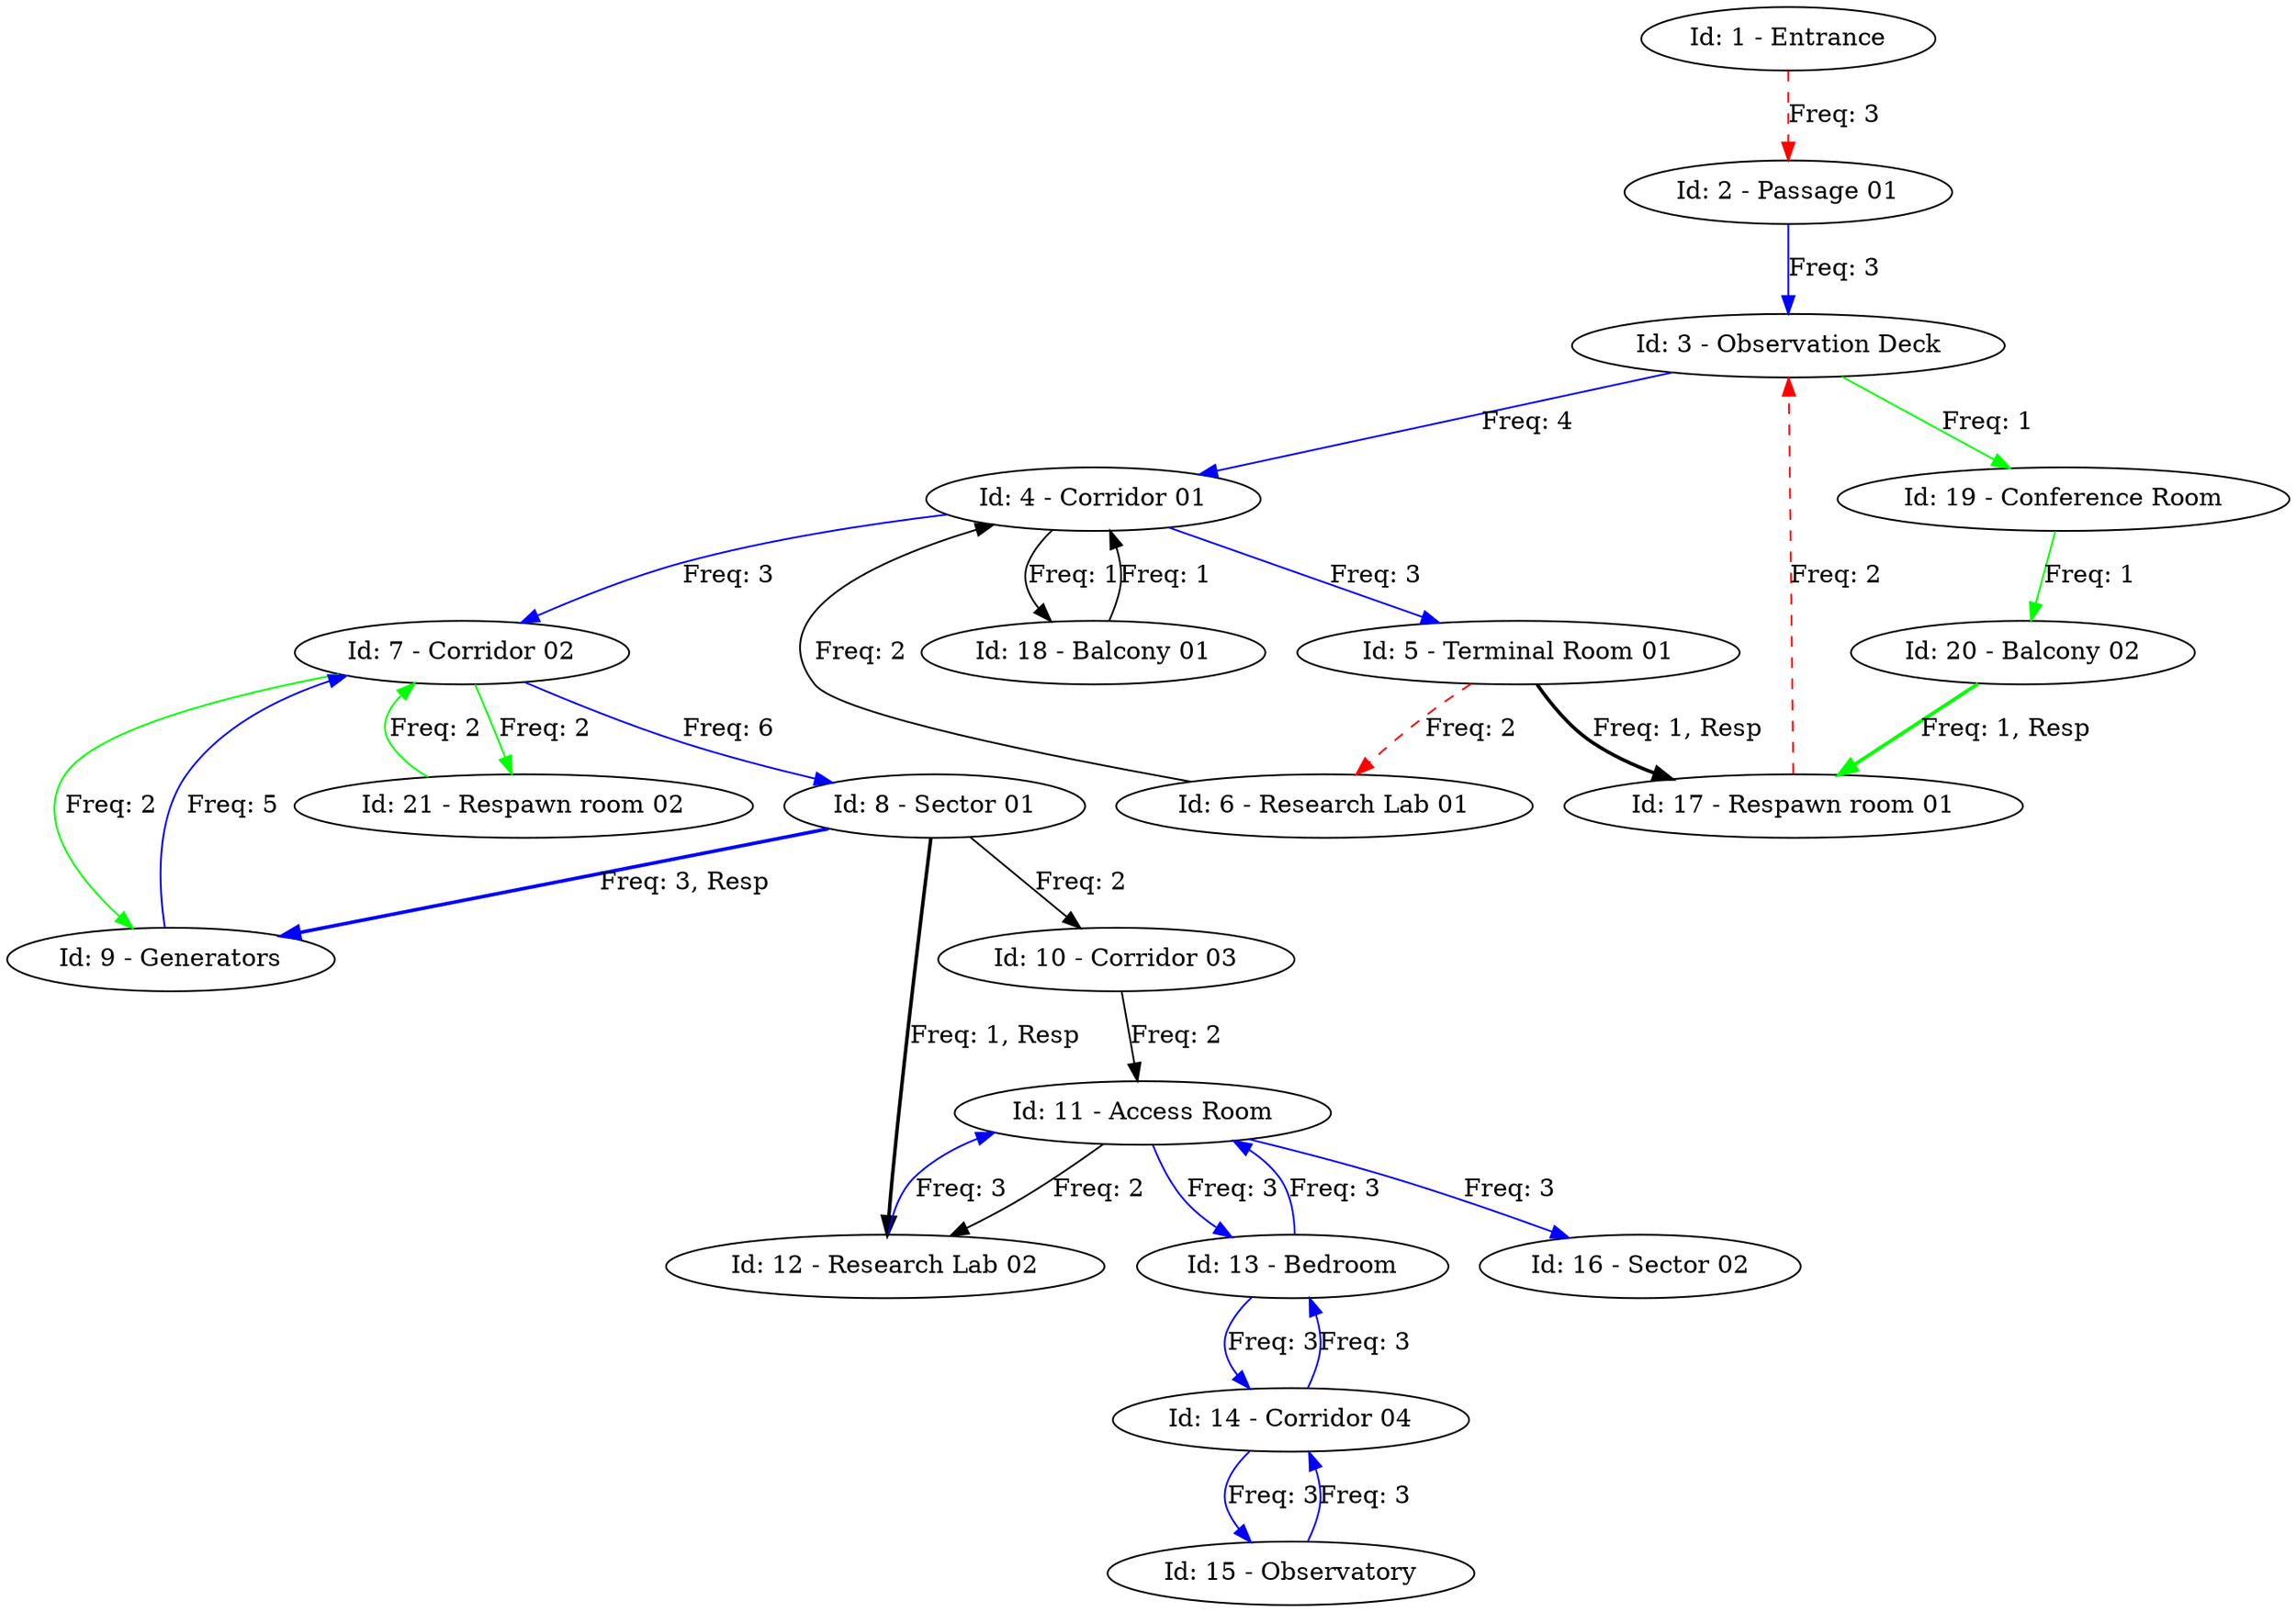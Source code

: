 // ['Gats Test 1', 'Gats Test 2', 'Gats Test 3']
digraph {
	Entrance [label="Id: 1 - Entrance"]
	"Passage 01" [label="Id: 2 - Passage 01"]
	"Observation Deck" [label="Id: 3 - Observation Deck"]
	"Corridor 01" [label="Id: 4 - Corridor 01"]
	"Terminal Room 01" [label="Id: 5 - Terminal Room 01"]
	"Research Lab 01" [label="Id: 6 - Research Lab 01"]
	"Corridor 02" [label="Id: 7 - Corridor 02"]
	"Sector 01" [label="Id: 8 - Sector 01"]
	Generators [label="Id: 9 - Generators"]
	"Corridor 03" [label="Id: 10 - Corridor 03"]
	"Access Room" [label="Id: 11 - Access Room"]
	"Research Lab 02" [label="Id: 12 - Research Lab 02"]
	Bedroom [label="Id: 13 - Bedroom"]
	"Corridor 04" [label="Id: 14 - Corridor 04"]
	Observatory [label="Id: 15 - Observatory"]
	"Sector 02" [label="Id: 16 - Sector 02"]
	"Respawn room 01" [label="Id: 17 - Respawn room 01"]
	"Balcony 01" [label="Id: 18 - Balcony 01"]
	"Conference Room" [label="Id: 19 - Conference Room"]
	"Balcony 02" [label="Id: 20 - Balcony 02"]
	"Respawn room 02" [label="Id: 21 - Respawn room 02"]
	Entrance -> "Passage 01" [label="Freq: 3" color=red constraint=true style=dashed]
	"Passage 01" -> "Observation Deck" [label="Freq: 3" color=blue constraint=true]
	"Observation Deck" -> "Corridor 01" [label="Freq: 4" color=blue constraint=true]
	"Corridor 01" -> "Terminal Room 01" [label="Freq: 3" color=blue constraint=true]
	"Terminal Room 01" -> "Research Lab 01" [label="Freq: 2" color=red constraint=true style=dashed]
	"Research Lab 01" -> "Corridor 01" [label="Freq: 2" color=black constraint=true]
	"Corridor 01" -> "Corridor 02" [label="Freq: 3" color=blue constraint=true]
	"Corridor 02" -> "Sector 01" [label="Freq: 6" color=blue constraint=true]
	"Sector 01" -> Generators [label="Freq: 3, Resp" color=blue constraint=true style=bold]
	Generators -> "Corridor 02" [label="Freq: 5" color=blue constraint=true]
	"Sector 01" -> "Corridor 03" [label="Freq: 2" color=black constraint=true]
	"Corridor 03" -> "Access Room" [label="Freq: 2" color=black constraint=true]
	"Access Room" -> "Research Lab 02" [label="Freq: 2" color=black constraint=true]
	"Research Lab 02" -> "Access Room" [label="Freq: 3" color=blue constraint=true]
	"Access Room" -> Bedroom [label="Freq: 3" color=blue constraint=true]
	Bedroom -> "Corridor 04" [label="Freq: 3" color=blue constraint=true]
	"Corridor 04" -> Observatory [label="Freq: 3" color=blue constraint=true]
	Observatory -> "Corridor 04" [label="Freq: 3" color=blue constraint=true]
	"Corridor 04" -> Bedroom [label="Freq: 3" color=blue constraint=true]
	Bedroom -> "Access Room" [label="Freq: 3" color=blue constraint=true]
	"Access Room" -> "Sector 02" [label="Freq: 3" color=blue constraint=true]
	"Terminal Room 01" -> "Respawn room 01" [label="Freq: 1, Resp" color=black constraint=true style=bold]
	"Respawn room 01" -> "Observation Deck" [label="Freq: 2" color=red constraint=true style=dashed]
	"Corridor 01" -> "Balcony 01" [label="Freq: 1" color=black constraint=true]
	"Balcony 01" -> "Corridor 01" [label="Freq: 1" color=black constraint=true]
	"Sector 01" -> "Research Lab 02" [label="Freq: 1, Resp" color=black constraint=true style=bold]
	"Observation Deck" -> "Conference Room" [label="Freq: 1" color=green constraint=true]
	"Conference Room" -> "Balcony 02" [label="Freq: 1" color=green constraint=true]
	"Balcony 02" -> "Respawn room 01" [label="Freq: 1, Resp" color=green constraint=true style=bold]
	"Corridor 02" -> "Respawn room 02" [label="Freq: 2" color=green constraint=true]
	"Respawn room 02" -> "Corridor 02" [label="Freq: 2" color=green constraint=true]
	"Corridor 02" -> Generators [label="Freq: 2" color=green constraint=true]
}
